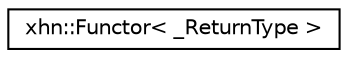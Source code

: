 digraph "Graphical Class Hierarchy"
{
  edge [fontname="Helvetica",fontsize="10",labelfontname="Helvetica",labelfontsize="10"];
  node [fontname="Helvetica",fontsize="10",shape=record];
  rankdir="LR";
  Node1 [label="xhn::Functor\< _ReturnType \>",height=0.2,width=0.4,color="black", fillcolor="white", style="filled",URL="$classxhn_1_1_functor.html"];
}
